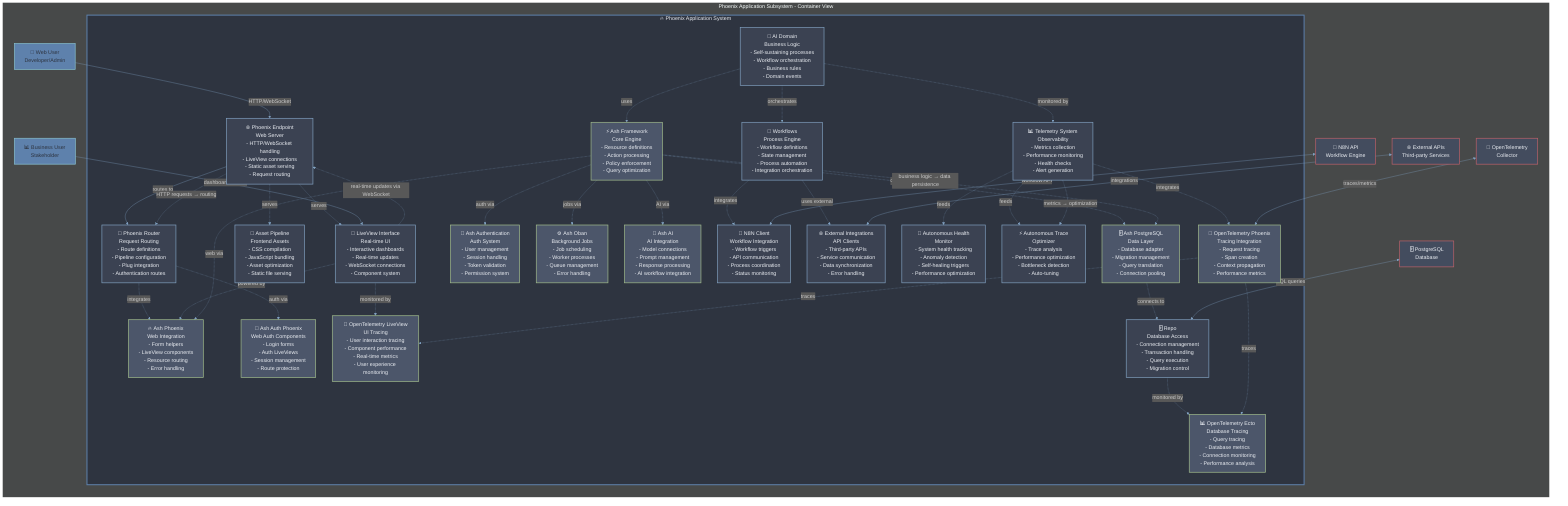 %%{init: {"theme": "dark", "themeVariables": {"primaryColor": "#4C566A", "primaryTextColor": "#fff", "primaryBorderColor": "#5E81AC", "lineColor": "#81A1C1"}}}%%
graph TB
    subgraph "Phoenix Application Subsystem - Container View"
        direction TB
        
        %% External Users and Systems
        WEB_USER[👤 Web User<br/>Developer/Admin]
        STAKEHOLDER[📊 Business User<br/>Stakeholder]
        POSTGRES_DB[🗄️ PostgreSQL<br/>Database]
        OTEL_COLLECTOR[📡 OpenTelemetry<br/>Collector]
        N8N_API[🔄 N8N API<br/>Workflow Engine]
        EXTERNAL_APIs[🌐 External APIs<br/>Third-party Services]
        
        %% Phoenix Application Container Boundary
        subgraph PHOENIX_SYSTEM["🔥 Phoenix Application System"]
            direction TB
            
            %% Web Layer
            PHOENIX_ENDPOINT[🌐 Phoenix Endpoint<br/>Web Server<br/>- HTTP/WebSocket handling<br/>- LiveView connections<br/>- Static asset serving<br/>- Request routing]
            
            LIVEVIEW_INTERFACE[📱 LiveView Interface<br/>Real-time UI<br/>- Interactive dashboards<br/>- Real-time updates<br/>- WebSocket connections<br/>- Component system]
            
            %% Application Layer - Core Phoenix
            PHOENIX_ROUTER[🎯 Phoenix Router<br/>Request Routing<br/>- Route definitions<br/>- Pipeline configuration<br/>- Plug integration<br/>- Authentication routes]
            
            %% Application Layer - Ash Framework
            ASH_FRAMEWORK[⚡ Ash Framework<br/>Core Engine<br/>- Resource definitions<br/>- Action processing<br/>- Policy enforcement<br/>- Query optimization]
            
            ASH_POSTGRES[🗄️ Ash PostgreSQL<br/>Data Layer<br/>- Database adapter<br/>- Migration management<br/>- Query translation<br/>- Connection pooling]
            
            ASH_PHOENIX[🔥 Ash Phoenix<br/>Web Integration<br/>- Form helpers<br/>- LiveView components<br/>- Resource routing<br/>- Error handling]
            
            ASH_AUTH[🔐 Ash Authentication<br/>Auth System<br/>- User management<br/>- Session handling<br/>- Token validation<br/>- Permission system]
            
            ASH_AUTH_PHOENIX[🔐 Ash Auth Phoenix<br/>Web Auth Components<br/>- Login forms<br/>- Auth LiveViews<br/>- Session management<br/>- Route protection]
            
            ASH_OBAN[⚙️ Ash Oban<br/>Background Jobs<br/>- Job scheduling<br/>- Worker processes<br/>- Queue management<br/>- Error handling]
            
            ASH_AI[🧠 Ash AI<br/>AI Integration<br/>- Model connections<br/>- Prompt management<br/>- Response processing<br/>- AI workflow integration]
            
            %% Business Logic Layer
            AI_DOMAIN[🤖 AI Domain<br/>Business Logic<br/>- Self-sustaining processes<br/>- Workflow orchestration<br/>- Business rules<br/>- Domain events]
            
            WORKFLOWS[🔄 Workflows<br/>Process Engine<br/>- Workflow definitions<br/>- State management<br/>- Process automation<br/>- Integration orchestration]
            
            %% Telemetry and Monitoring
            TELEMETRY_SYSTEM[📊 Telemetry System<br/>Observability<br/>- Metrics collection<br/>- Performance monitoring<br/>- Health checks<br/>- Alert generation]
            
            AUTONOMOUS_HEALTH[🏥 Autonomous Health<br/>Monitor<br/>- System health tracking<br/>- Anomaly detection<br/>- Self-healing triggers<br/>- Performance optimization]
            
            TRACE_OPTIMIZER[⚡ Autonomous Trace<br/>Optimizer<br/>- Trace analysis<br/>- Performance optimization<br/>- Bottleneck detection<br/>- Auto-tuning]
            
            %% OpenTelemetry Integration
            OTEL_PHOENIX[📡 OpenTelemetry Phoenix<br/>Tracing Integration<br/>- Request tracing<br/>- Span creation<br/>- Context propagation<br/>- Performance metrics]
            
            OTEL_ECTO[📊 OpenTelemetry Ecto<br/>Database Tracing<br/>- Query tracing<br/>- Database metrics<br/>- Connection monitoring<br/>- Performance analysis]
            
            OTEL_LIVEVIEW[📱 OpenTelemetry LiveView<br/>UI Tracing<br/>- User interaction tracing<br/>- Component performance<br/>- Real-time metrics<br/>- User experience monitoring]
            
            %% Data Access Layer
            REPO[🗄️ Repo<br/>Database Access<br/>- Connection management<br/>- Transaction handling<br/>- Query execution<br/>- Migration control]
            
            %% External Integration Layer
            N8N_CLIENT[🔄 N8N Client<br/>Workflow Integration<br/>- Workflow triggers<br/>- API communication<br/>- Process coordination<br/>- Status monitoring]
            
            EXTERNAL_INTEGRATIONS[🌐 External Integrations<br/>API Clients<br/>- Third-party APIs<br/>- Service communication<br/>- Data synchronization<br/>- Error handling]
            
            %% Asset Management
            ASSET_PIPELINE[🎨 Asset Pipeline<br/>Frontend Assets<br/>- CSS compilation<br/>- JavaScript bundling<br/>- Asset optimization<br/>- Static file serving]
            
            %% Internal Relationships
            PHOENIX_ENDPOINT -->|routes to| PHOENIX_ROUTER
            PHOENIX_ENDPOINT -.->|serves| LIVEVIEW_INTERFACE
            PHOENIX_ENDPOINT -.->|serves| ASSET_PIPELINE
            
            PHOENIX_ROUTER -.->|integrates| ASH_PHOENIX
            PHOENIX_ROUTER -.->|auth via| ASH_AUTH_PHOENIX
            
            LIVEVIEW_INTERFACE -.->|powered by| ASH_PHOENIX
            LIVEVIEW_INTERFACE -.->|monitored by| OTEL_LIVEVIEW
            
            ASH_FRAMEWORK -.->|data via| ASH_POSTGRES
            ASH_FRAMEWORK -.->|auth via| ASH_AUTH
            ASH_FRAMEWORK -.->|jobs via| ASH_OBAN
            ASH_FRAMEWORK -.->|AI via| ASH_AI
            ASH_FRAMEWORK -.->|web via| ASH_PHOENIX
            
            ASH_POSTGRES -.->|connects to| REPO
            REPO -.->|monitored by| OTEL_ECTO
            
            AI_DOMAIN -.->|uses| ASH_FRAMEWORK
            AI_DOMAIN -.->|orchestrates| WORKFLOWS
            AI_DOMAIN -.->|monitored by| TELEMETRY_SYSTEM
            
            WORKFLOWS -.->|integrates| N8N_CLIENT
            WORKFLOWS -.->|uses external| EXTERNAL_INTEGRATIONS
            
            TELEMETRY_SYSTEM -.->|feeds| AUTONOMOUS_HEALTH
            TELEMETRY_SYSTEM -.->|feeds| TRACE_OPTIMIZER
            TELEMETRY_SYSTEM -.->|integrates| OTEL_PHOENIX
            
            OTEL_PHOENIX -.->|traces| OTEL_ECTO
            OTEL_PHOENIX -.->|traces| OTEL_LIVEVIEW
        end
        
        %% External Connections
        WEB_USER -->|HTTP/WebSocket| PHOENIX_ENDPOINT
        STAKEHOLDER -->|dashboard access| LIVEVIEW_INTERFACE
        
        POSTGRES_DB <-->|SQL queries| REPO
        
        OTEL_COLLECTOR <-->|traces/metrics| OTEL_PHOENIX
        
        N8N_API <-->|workflow API| N8N_CLIENT
        
        EXTERNAL_APIs <-->|integrations| EXTERNAL_INTEGRATIONS
        
        %% Data Flow Annotations
        PHOENIX_ENDPOINT -.->|"HTTP requests → routing"| PHOENIX_ROUTER
        LIVEVIEW_INTERFACE -.->|"real-time updates via WebSocket"| PHOENIX_ENDPOINT
        ASH_FRAMEWORK -.->|"business logic → data persistence"| ASH_POSTGRES
        TELEMETRY_SYSTEM -.->|"metrics → optimization"| TRACE_OPTIMIZER
    end

    %% Styling
    classDef container fill:#3B4252,stroke:#81A1C1,stroke-width:2px,color:#ECEFF4
    classDef ashContainer fill:#4C566A,stroke:#A3BE8C,stroke-width:2px,color:#ECEFF4
    classDef external fill:#434C5E,stroke:#BF616A,stroke-width:2px,color:#ECEFF4
    classDef user fill:#5E81AC,stroke:#88C0D0,stroke-width:2px,color:#2E3440
    classDef systemBoundary fill:#2E3440,stroke:#5E81AC,stroke-width:3px,color:#ECEFF4
    
    class PHOENIX_SYSTEM systemBoundary
    class PHOENIX_ENDPOINT,LIVEVIEW_INTERFACE,PHOENIX_ROUTER,AI_DOMAIN,WORKFLOWS,TELEMETRY_SYSTEM,AUTONOMOUS_HEALTH,TRACE_OPTIMIZER,REPO,N8N_CLIENT,EXTERNAL_INTEGRATIONS,ASSET_PIPELINE container
    class ASH_FRAMEWORK,ASH_POSTGRES,ASH_PHOENIX,ASH_AUTH,ASH_AUTH_PHOENIX,ASH_OBAN,ASH_AI,OTEL_PHOENIX,OTEL_ECTO,OTEL_LIVEVIEW ashContainer
    class POSTGRES_DB,OTEL_COLLECTOR,N8N_API,EXTERNAL_APIs external
    class WEB_USER,STAKEHOLDER user